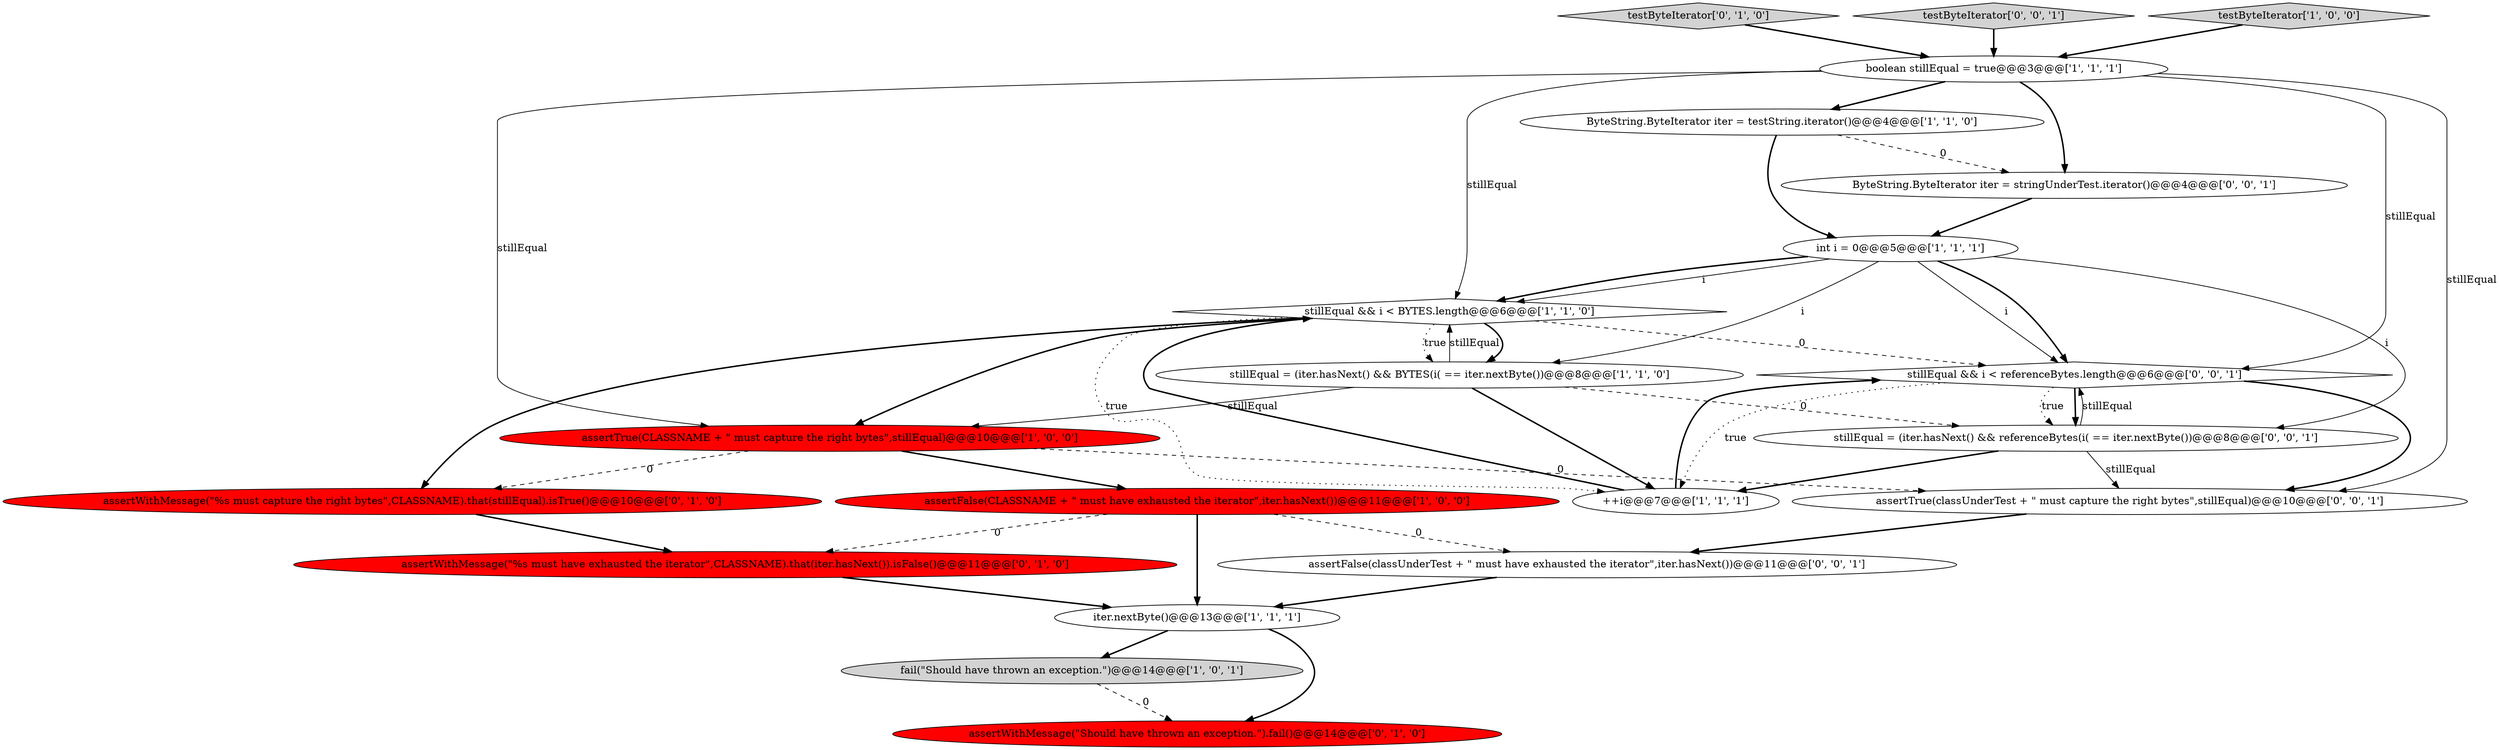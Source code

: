 digraph {
2 [style = filled, label = "fail(\"Should have thrown an exception.\")@@@14@@@['1', '0', '1']", fillcolor = lightgray, shape = ellipse image = "AAA0AAABBB1BBB"];
16 [style = filled, label = "assertTrue(classUnderTest + \" must capture the right bytes\",stillEqual)@@@10@@@['0', '0', '1']", fillcolor = white, shape = ellipse image = "AAA0AAABBB3BBB"];
14 [style = filled, label = "assertWithMessage(\"%s must have exhausted the iterator\",CLASSNAME).that(iter.hasNext()).isFalse()@@@11@@@['0', '1', '0']", fillcolor = red, shape = ellipse image = "AAA1AAABBB2BBB"];
19 [style = filled, label = "stillEqual && i < referenceBytes.length@@@6@@@['0', '0', '1']", fillcolor = white, shape = diamond image = "AAA0AAABBB3BBB"];
12 [style = filled, label = "assertWithMessage(\"%s must capture the right bytes\",CLASSNAME).that(stillEqual).isTrue()@@@10@@@['0', '1', '0']", fillcolor = red, shape = ellipse image = "AAA1AAABBB2BBB"];
11 [style = filled, label = "testByteIterator['0', '1', '0']", fillcolor = lightgray, shape = diamond image = "AAA0AAABBB2BBB"];
1 [style = filled, label = "stillEqual && i < BYTES.length@@@6@@@['1', '1', '0']", fillcolor = white, shape = diamond image = "AAA0AAABBB1BBB"];
20 [style = filled, label = "stillEqual = (iter.hasNext() && referenceBytes(i( == iter.nextByte())@@@8@@@['0', '0', '1']", fillcolor = white, shape = ellipse image = "AAA0AAABBB3BBB"];
13 [style = filled, label = "assertWithMessage(\"Should have thrown an exception.\").fail()@@@14@@@['0', '1', '0']", fillcolor = red, shape = ellipse image = "AAA1AAABBB2BBB"];
17 [style = filled, label = "assertFalse(classUnderTest + \" must have exhausted the iterator\",iter.hasNext())@@@11@@@['0', '0', '1']", fillcolor = white, shape = ellipse image = "AAA0AAABBB3BBB"];
5 [style = filled, label = "iter.nextByte()@@@13@@@['1', '1', '1']", fillcolor = white, shape = ellipse image = "AAA0AAABBB1BBB"];
0 [style = filled, label = "stillEqual = (iter.hasNext() && BYTES(i( == iter.nextByte())@@@8@@@['1', '1', '0']", fillcolor = white, shape = ellipse image = "AAA0AAABBB1BBB"];
15 [style = filled, label = "testByteIterator['0', '0', '1']", fillcolor = lightgray, shape = diamond image = "AAA0AAABBB3BBB"];
4 [style = filled, label = "++i@@@7@@@['1', '1', '1']", fillcolor = white, shape = ellipse image = "AAA0AAABBB1BBB"];
7 [style = filled, label = "ByteString.ByteIterator iter = testString.iterator()@@@4@@@['1', '1', '0']", fillcolor = white, shape = ellipse image = "AAA0AAABBB1BBB"];
10 [style = filled, label = "assertTrue(CLASSNAME + \" must capture the right bytes\",stillEqual)@@@10@@@['1', '0', '0']", fillcolor = red, shape = ellipse image = "AAA1AAABBB1BBB"];
6 [style = filled, label = "boolean stillEqual = true@@@3@@@['1', '1', '1']", fillcolor = white, shape = ellipse image = "AAA0AAABBB1BBB"];
8 [style = filled, label = "testByteIterator['1', '0', '0']", fillcolor = lightgray, shape = diamond image = "AAA0AAABBB1BBB"];
9 [style = filled, label = "int i = 0@@@5@@@['1', '1', '1']", fillcolor = white, shape = ellipse image = "AAA0AAABBB1BBB"];
18 [style = filled, label = "ByteString.ByteIterator iter = stringUnderTest.iterator()@@@4@@@['0', '0', '1']", fillcolor = white, shape = ellipse image = "AAA0AAABBB3BBB"];
3 [style = filled, label = "assertFalse(CLASSNAME + \" must have exhausted the iterator\",iter.hasNext())@@@11@@@['1', '0', '0']", fillcolor = red, shape = ellipse image = "AAA1AAABBB1BBB"];
9->0 [style = solid, label="i"];
17->5 [style = bold, label=""];
3->17 [style = dashed, label="0"];
7->18 [style = dashed, label="0"];
6->18 [style = bold, label=""];
19->20 [style = dotted, label="true"];
19->20 [style = bold, label=""];
11->6 [style = bold, label=""];
1->19 [style = dashed, label="0"];
4->19 [style = bold, label=""];
10->12 [style = dashed, label="0"];
10->3 [style = bold, label=""];
20->19 [style = solid, label="stillEqual"];
8->6 [style = bold, label=""];
15->6 [style = bold, label=""];
0->1 [style = solid, label="stillEqual"];
1->0 [style = bold, label=""];
16->17 [style = bold, label=""];
6->16 [style = solid, label="stillEqual"];
1->4 [style = dotted, label="true"];
9->1 [style = solid, label="i"];
0->20 [style = dashed, label="0"];
6->10 [style = solid, label="stillEqual"];
20->4 [style = bold, label=""];
19->16 [style = bold, label=""];
7->9 [style = bold, label=""];
5->2 [style = bold, label=""];
3->5 [style = bold, label=""];
20->16 [style = solid, label="stillEqual"];
9->19 [style = solid, label="i"];
0->4 [style = bold, label=""];
19->4 [style = dotted, label="true"];
6->19 [style = solid, label="stillEqual"];
2->13 [style = dashed, label="0"];
5->13 [style = bold, label=""];
12->14 [style = bold, label=""];
18->9 [style = bold, label=""];
1->12 [style = bold, label=""];
9->19 [style = bold, label=""];
4->1 [style = bold, label=""];
9->20 [style = solid, label="i"];
1->0 [style = dotted, label="true"];
10->16 [style = dashed, label="0"];
0->10 [style = solid, label="stillEqual"];
3->14 [style = dashed, label="0"];
9->1 [style = bold, label=""];
6->7 [style = bold, label=""];
1->10 [style = bold, label=""];
6->1 [style = solid, label="stillEqual"];
14->5 [style = bold, label=""];
}
